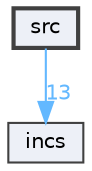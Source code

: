 digraph "src"
{
 // LATEX_PDF_SIZE
  bgcolor="transparent";
  edge [fontname=Helvetica,fontsize=10,labelfontname=Helvetica,labelfontsize=10];
  node [fontname=Helvetica,fontsize=10,shape=box,height=0.2,width=0.4];
  compound=true
  dir_68267d1309a1af8e8297ef4c3efbcdba [label="src", fillcolor="#edf0f7", color="grey25", style="filled,bold", URL="dir_68267d1309a1af8e8297ef4c3efbcdba.html",tooltip=""];
  dir_a017a576ec58501fa2282aa4c0d388ec [label="incs", fillcolor="#edf0f7", color="grey25", style="filled", URL="dir_a017a576ec58501fa2282aa4c0d388ec.html",tooltip=""];
  dir_68267d1309a1af8e8297ef4c3efbcdba->dir_a017a576ec58501fa2282aa4c0d388ec [headlabel="13", labeldistance=1.5 headhref="dir_000001_000000.html" href="dir_000001_000000.html" color="steelblue1" fontcolor="steelblue1"];
}
